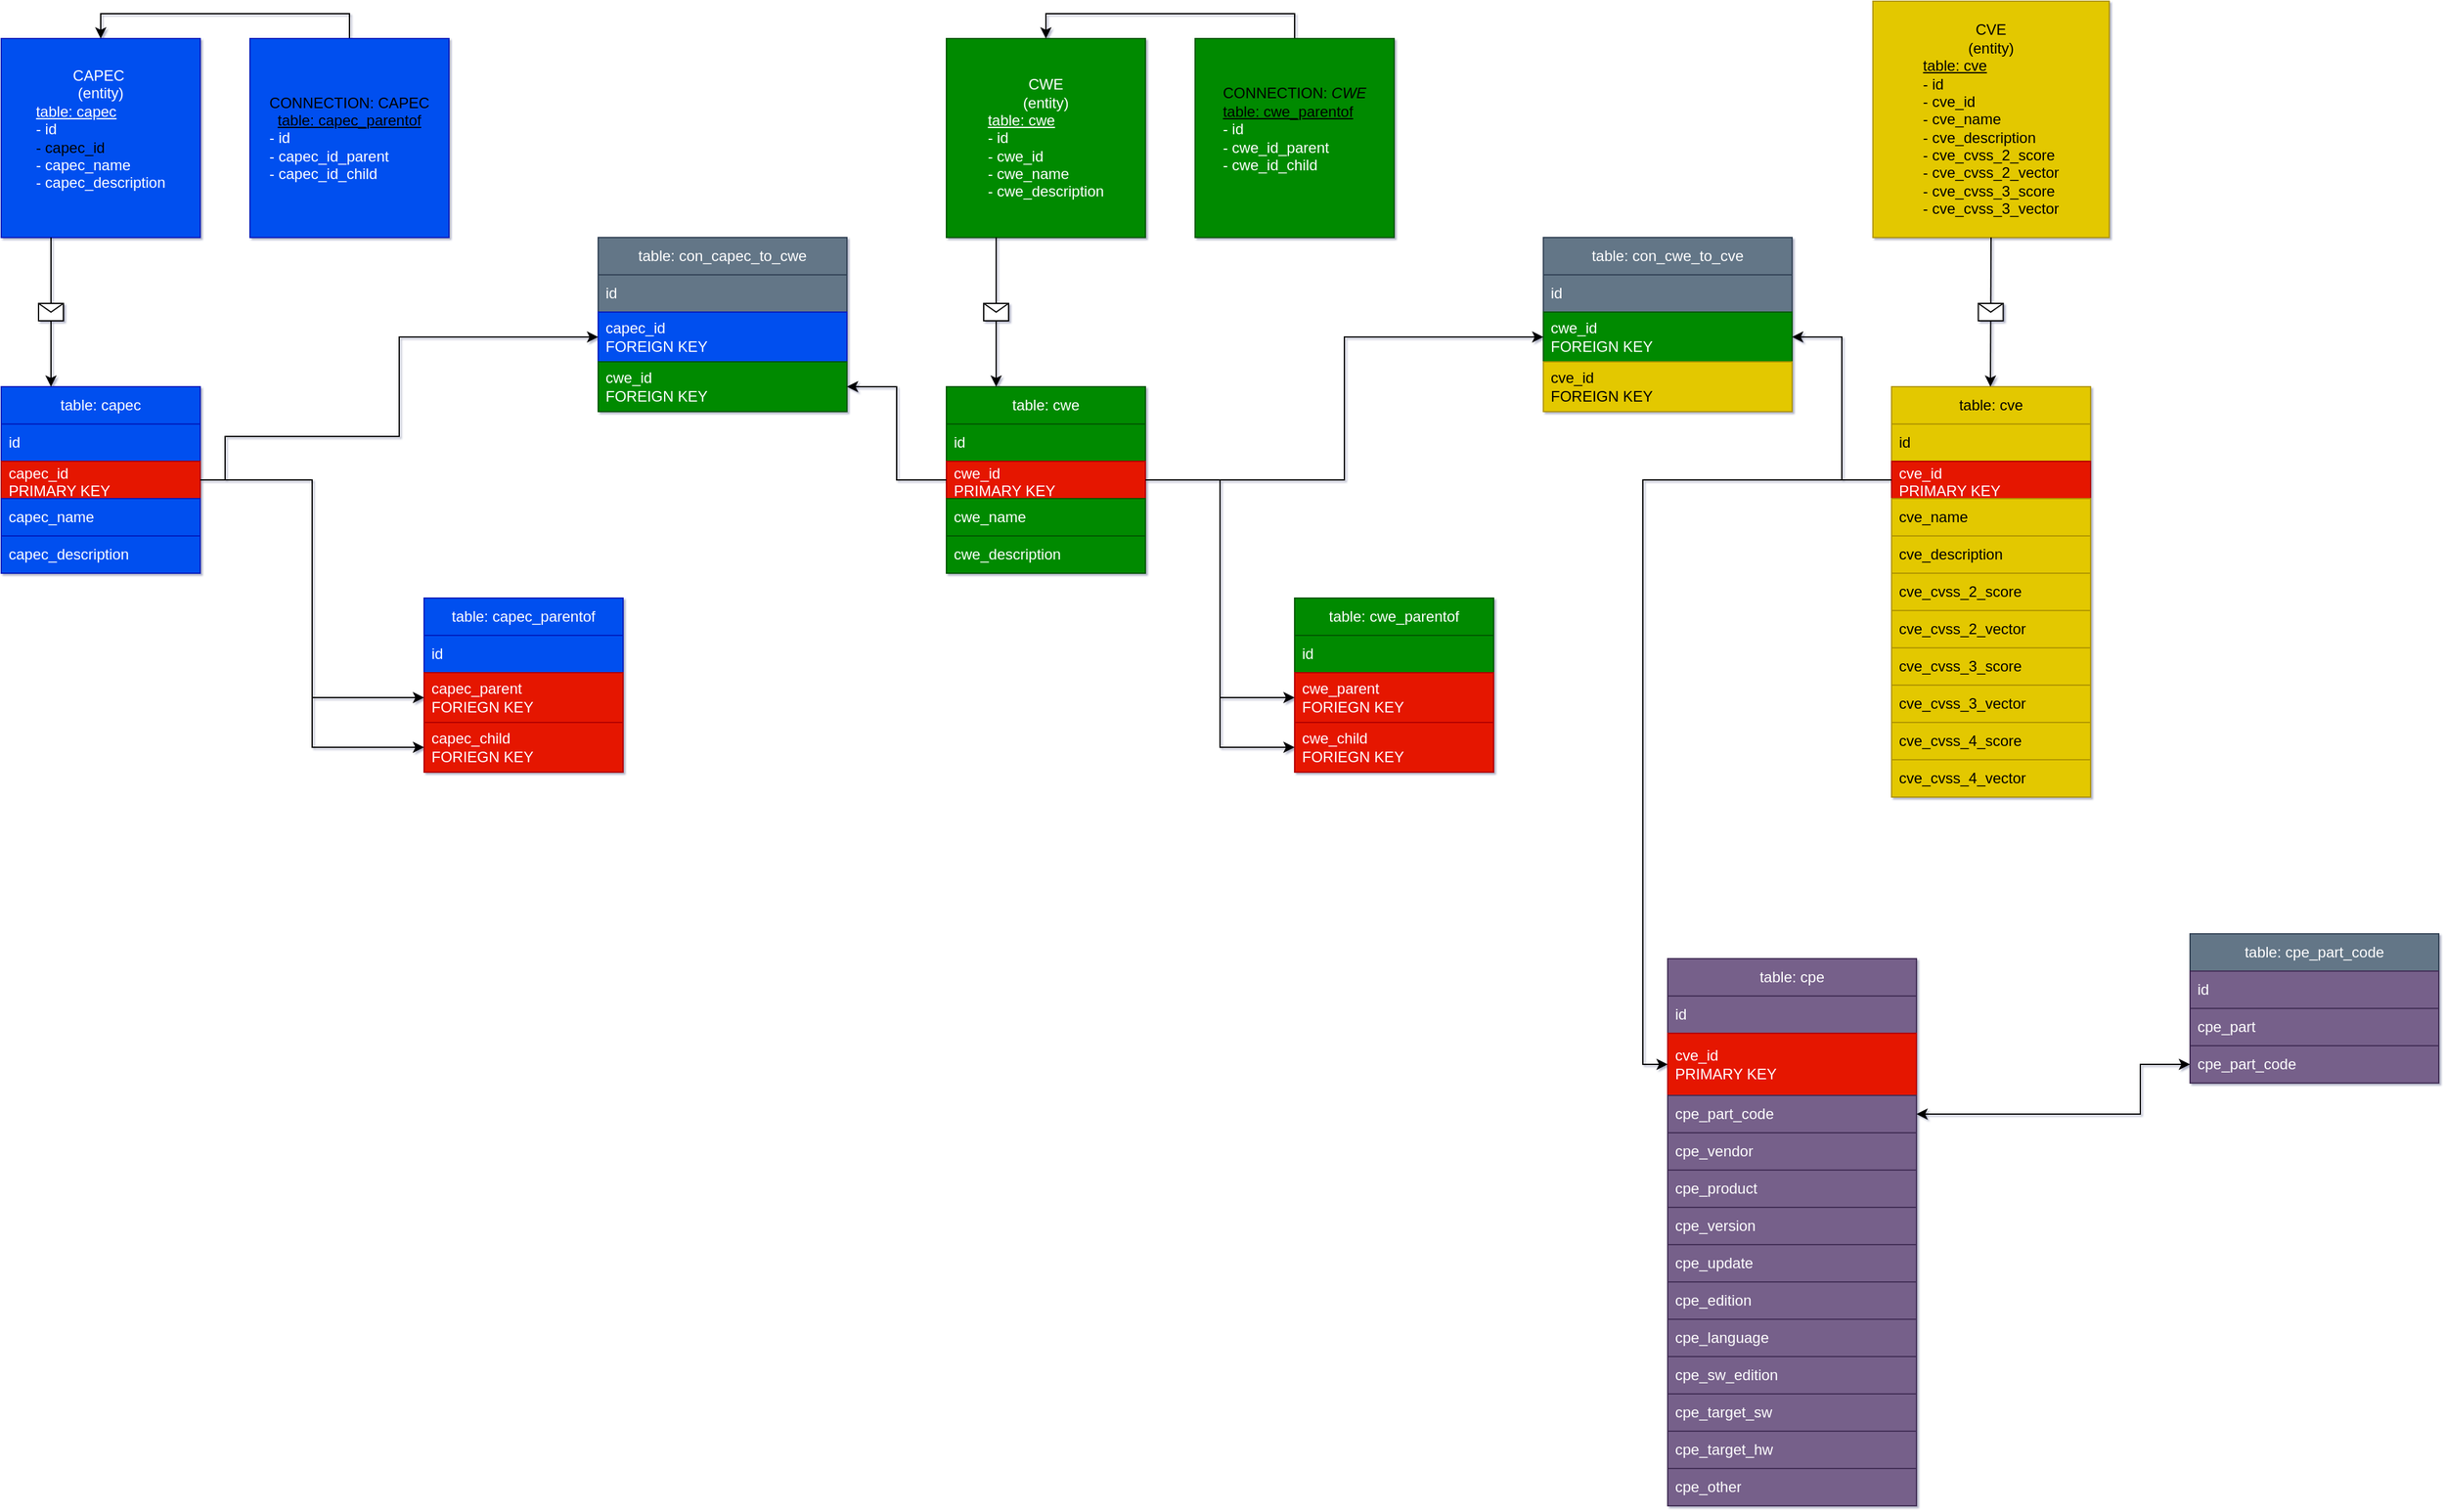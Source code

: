 <mxfile version="26.0.9">
  <diagram name="Страница — 1" id="3GG0_wb-Q7swVv9nMAI9">
    <mxGraphModel dx="3187" dy="1876" grid="1" gridSize="10" guides="1" tooltips="1" connect="1" arrows="1" fold="1" page="0" pageScale="1" pageWidth="2339" pageHeight="3300" background="none" math="0" shadow="1">
      <root>
        <mxCell id="0" />
        <mxCell id="1" parent="0" />
        <mxCell id="QydlmEgu-IzIHfSNHDAH-2" value="CAPEC&amp;nbsp;&lt;div&gt;(entity)&lt;/div&gt;&lt;div style=&quot;text-align: left;&quot;&gt;&lt;u&gt;table: capec&lt;/u&gt;&lt;/div&gt;&lt;div style=&quot;text-align: left;&quot;&gt;- id&lt;/div&gt;&lt;div style=&quot;text-align: left;&quot;&gt;&lt;span style=&quot;background-color: transparent; color: light-dark(rgb(0, 0, 0), rgb(255, 255, 255));&quot;&gt;- capec_id&lt;/span&gt;&lt;/div&gt;&lt;div style=&quot;text-align: left;&quot;&gt;- capec_name&lt;/div&gt;&lt;div style=&quot;text-align: left;&quot;&gt;- capec_description&lt;/div&gt;&lt;div style=&quot;text-align: left;&quot;&gt;&lt;br&gt;&lt;/div&gt;" style="whiteSpace=wrap;html=1;aspect=fixed;fillColor=#0050ef;strokeColor=#001DBC;fontColor=#ffffff;" parent="1" vertex="1">
          <mxGeometry x="40" y="40" width="160" height="160" as="geometry" />
        </mxCell>
        <mxCell id="QydlmEgu-IzIHfSNHDAH-4" style="edgeStyle=orthogonalEdgeStyle;rounded=0;orthogonalLoop=1;jettySize=auto;html=1;exitX=0.5;exitY=0;exitDx=0;exitDy=0;entryX=0.5;entryY=0;entryDx=0;entryDy=0;" parent="1" source="QydlmEgu-IzIHfSNHDAH-3" target="QydlmEgu-IzIHfSNHDAH-2" edge="1">
          <mxGeometry relative="1" as="geometry" />
        </mxCell>
        <mxCell id="QydlmEgu-IzIHfSNHDAH-3" value="&lt;div style=&quot;&quot;&gt;&lt;span style=&quot;background-color: transparent; color: light-dark(rgb(0, 0, 0), rgb(255, 255, 255));&quot;&gt;CONNECTION: CAPEC&lt;/span&gt;&lt;/div&gt;&lt;div style=&quot;&quot;&gt;&lt;u style=&quot;background-color: transparent; color: light-dark(rgb(0, 0, 0), rgb(255, 255, 255)); text-align: left;&quot;&gt;table: capec_parentof&lt;/u&gt;&lt;br&gt;&lt;/div&gt;&lt;div style=&quot;text-align: left;&quot;&gt;&lt;div&gt;&lt;font&gt;- id&lt;/font&gt;&lt;/div&gt;&lt;div&gt;&lt;font&gt;- capec_id_parent&lt;/font&gt;&lt;/div&gt;&lt;div&gt;&lt;font&gt;- capec_id_child&lt;/font&gt;&lt;/div&gt;&lt;/div&gt;" style="whiteSpace=wrap;html=1;aspect=fixed;fillColor=#0050ef;align=center;strokeColor=#001DBC;fontColor=#ffffff;" parent="1" vertex="1">
          <mxGeometry x="240" y="40" width="160" height="160" as="geometry" />
        </mxCell>
        <mxCell id="QydlmEgu-IzIHfSNHDAH-5" value="CWE&lt;div&gt;(entity)&lt;/div&gt;&lt;div style=&quot;text-align: left;&quot;&gt;&lt;u&gt;table: cwe&lt;/u&gt;&lt;/div&gt;&lt;div style=&quot;text-align: left;&quot;&gt;- id&lt;/div&gt;&lt;div style=&quot;text-align: left;&quot;&gt;- cwe_id&lt;/div&gt;&lt;div style=&quot;text-align: left;&quot;&gt;- cwe_name&lt;/div&gt;&lt;div style=&quot;text-align: left;&quot;&gt;- cwe_description&lt;/div&gt;" style="whiteSpace=wrap;html=1;aspect=fixed;fillColor=#008a00;align=center;fontColor=#ffffff;strokeColor=#005700;" parent="1" vertex="1">
          <mxGeometry x="800" y="40" width="160" height="160" as="geometry" />
        </mxCell>
        <mxCell id="QydlmEgu-IzIHfSNHDAH-16" value="table: capec" style="swimlane;fontStyle=0;childLayout=stackLayout;horizontal=1;startSize=30;horizontalStack=0;resizeParent=1;resizeParentMax=0;resizeLast=0;collapsible=1;marginBottom=0;whiteSpace=wrap;html=1;fillColor=#0050ef;fontColor=#ffffff;strokeColor=#001DBC;" parent="1" vertex="1">
          <mxGeometry x="40" y="320" width="160" height="150" as="geometry" />
        </mxCell>
        <mxCell id="QydlmEgu-IzIHfSNHDAH-17" value="id" style="text;strokeColor=#001DBC;fillColor=#0050ef;align=left;verticalAlign=middle;spacingLeft=4;spacingRight=4;overflow=hidden;points=[[0,0.5],[1,0.5]];portConstraint=eastwest;rotatable=0;whiteSpace=wrap;html=1;fontColor=#ffffff;" parent="QydlmEgu-IzIHfSNHDAH-16" vertex="1">
          <mxGeometry y="30" width="160" height="30" as="geometry" />
        </mxCell>
        <mxCell id="QydlmEgu-IzIHfSNHDAH-18" value="capec_id&amp;nbsp;&lt;div&gt;PRIMARY KEY&lt;/div&gt;" style="text;strokeColor=#B20000;fillColor=#e51400;align=left;verticalAlign=middle;spacingLeft=4;spacingRight=4;overflow=hidden;points=[[0,0.5],[1,0.5]];portConstraint=eastwest;rotatable=0;whiteSpace=wrap;html=1;fontColor=#ffffff;" parent="QydlmEgu-IzIHfSNHDAH-16" vertex="1">
          <mxGeometry y="60" width="160" height="30" as="geometry" />
        </mxCell>
        <mxCell id="QydlmEgu-IzIHfSNHDAH-19" value="capec_name" style="text;strokeColor=#001DBC;fillColor=#0050ef;align=left;verticalAlign=middle;spacingLeft=4;spacingRight=4;overflow=hidden;points=[[0,0.5],[1,0.5]];portConstraint=eastwest;rotatable=0;whiteSpace=wrap;html=1;fontColor=#ffffff;" parent="QydlmEgu-IzIHfSNHDAH-16" vertex="1">
          <mxGeometry y="90" width="160" height="30" as="geometry" />
        </mxCell>
        <mxCell id="QydlmEgu-IzIHfSNHDAH-20" value="capec_description" style="text;strokeColor=#001DBC;fillColor=#0050ef;align=left;verticalAlign=middle;spacingLeft=4;spacingRight=4;overflow=hidden;points=[[0,0.5],[1,0.5]];portConstraint=eastwest;rotatable=0;whiteSpace=wrap;html=1;fontColor=#ffffff;" parent="QydlmEgu-IzIHfSNHDAH-16" vertex="1">
          <mxGeometry y="120" width="160" height="30" as="geometry" />
        </mxCell>
        <mxCell id="QydlmEgu-IzIHfSNHDAH-21" value="" style="endArrow=classic;html=1;rounded=0;exitX=0.25;exitY=1;exitDx=0;exitDy=0;entryX=0.25;entryY=0;entryDx=0;entryDy=0;" parent="1" source="QydlmEgu-IzIHfSNHDAH-2" target="QydlmEgu-IzIHfSNHDAH-16" edge="1">
          <mxGeometry relative="1" as="geometry">
            <mxPoint x="50" y="260" as="sourcePoint" />
            <mxPoint x="150" y="260" as="targetPoint" />
          </mxGeometry>
        </mxCell>
        <mxCell id="QydlmEgu-IzIHfSNHDAH-22" value="" style="shape=message;html=1;outlineConnect=0;" parent="QydlmEgu-IzIHfSNHDAH-21" vertex="1">
          <mxGeometry width="20" height="14" relative="1" as="geometry">
            <mxPoint x="-10" y="-7" as="offset" />
          </mxGeometry>
        </mxCell>
        <mxCell id="QydlmEgu-IzIHfSNHDAH-23" value="table: cwe" style="swimlane;fontStyle=0;childLayout=stackLayout;horizontal=1;startSize=30;horizontalStack=0;resizeParent=1;resizeParentMax=0;resizeLast=0;collapsible=1;marginBottom=0;whiteSpace=wrap;html=1;fillColor=#008a00;fontColor=#ffffff;strokeColor=#005700;" parent="1" vertex="1">
          <mxGeometry x="800" y="320" width="160" height="150" as="geometry" />
        </mxCell>
        <mxCell id="QydlmEgu-IzIHfSNHDAH-24" value="id" style="text;strokeColor=#005700;fillColor=#008a00;align=left;verticalAlign=middle;spacingLeft=4;spacingRight=4;overflow=hidden;points=[[0,0.5],[1,0.5]];portConstraint=eastwest;rotatable=0;whiteSpace=wrap;html=1;fontColor=#ffffff;" parent="QydlmEgu-IzIHfSNHDAH-23" vertex="1">
          <mxGeometry y="30" width="160" height="30" as="geometry" />
        </mxCell>
        <mxCell id="QydlmEgu-IzIHfSNHDAH-25" value="cwe_id&amp;nbsp;&lt;div&gt;PRIMARY KEY&lt;/div&gt;" style="text;strokeColor=#B20000;fillColor=#e51400;align=left;verticalAlign=middle;spacingLeft=4;spacingRight=4;overflow=hidden;points=[[0,0.5],[1,0.5]];portConstraint=eastwest;rotatable=0;whiteSpace=wrap;html=1;fontColor=#ffffff;" parent="QydlmEgu-IzIHfSNHDAH-23" vertex="1">
          <mxGeometry y="60" width="160" height="30" as="geometry" />
        </mxCell>
        <mxCell id="QydlmEgu-IzIHfSNHDAH-26" value="cwe_name" style="text;strokeColor=#005700;fillColor=#008a00;align=left;verticalAlign=middle;spacingLeft=4;spacingRight=4;overflow=hidden;points=[[0,0.5],[1,0.5]];portConstraint=eastwest;rotatable=0;whiteSpace=wrap;html=1;fontColor=#ffffff;" parent="QydlmEgu-IzIHfSNHDAH-23" vertex="1">
          <mxGeometry y="90" width="160" height="30" as="geometry" />
        </mxCell>
        <mxCell id="QydlmEgu-IzIHfSNHDAH-27" value="cwe_description" style="text;strokeColor=#005700;fillColor=#008a00;align=left;verticalAlign=middle;spacingLeft=4;spacingRight=4;overflow=hidden;points=[[0,0.5],[1,0.5]];portConstraint=eastwest;rotatable=0;whiteSpace=wrap;html=1;fontColor=#ffffff;" parent="QydlmEgu-IzIHfSNHDAH-23" vertex="1">
          <mxGeometry y="120" width="160" height="30" as="geometry" />
        </mxCell>
        <mxCell id="QydlmEgu-IzIHfSNHDAH-28" value="" style="endArrow=classic;html=1;rounded=0;exitX=0.25;exitY=1;exitDx=0;exitDy=0;entryX=0.25;entryY=0;entryDx=0;entryDy=0;" parent="1" source="QydlmEgu-IzIHfSNHDAH-5" target="QydlmEgu-IzIHfSNHDAH-23" edge="1">
          <mxGeometry relative="1" as="geometry">
            <mxPoint x="850" y="200" as="sourcePoint" />
            <mxPoint x="850" y="320" as="targetPoint" />
          </mxGeometry>
        </mxCell>
        <mxCell id="QydlmEgu-IzIHfSNHDAH-29" value="" style="shape=message;html=1;outlineConnect=0;" parent="QydlmEgu-IzIHfSNHDAH-28" vertex="1">
          <mxGeometry width="20" height="14" relative="1" as="geometry">
            <mxPoint x="-10" y="-7" as="offset" />
          </mxGeometry>
        </mxCell>
        <mxCell id="QydlmEgu-IzIHfSNHDAH-31" style="edgeStyle=orthogonalEdgeStyle;rounded=0;orthogonalLoop=1;jettySize=auto;html=1;exitX=0.5;exitY=0;exitDx=0;exitDy=0;entryX=0.5;entryY=0;entryDx=0;entryDy=0;" parent="1" source="QydlmEgu-IzIHfSNHDAH-30" target="QydlmEgu-IzIHfSNHDAH-5" edge="1">
          <mxGeometry relative="1" as="geometry" />
        </mxCell>
        <mxCell id="QydlmEgu-IzIHfSNHDAH-30" value="&lt;div style=&quot;&quot;&gt;&lt;span style=&quot;background-color: transparent; color: light-dark(rgb(0, 0, 0), rgb(255, 255, 255));&quot;&gt;CONNECTION: &lt;i&gt;CWE&lt;/i&gt;&lt;/span&gt;&lt;/div&gt;&lt;div style=&quot;text-align: left;&quot;&gt;&lt;span style=&quot;background-color: transparent; color: light-dark(rgb(0, 0, 0), rgb(255, 255, 255));&quot;&gt;&lt;u&gt;table: cwe_parentof&lt;/u&gt;&lt;/span&gt;&lt;/div&gt;&lt;div style=&quot;text-align: left;&quot;&gt;&lt;font color=&quot;#ffffff&quot;&gt;- id&lt;/font&gt;&lt;/div&gt;&lt;div style=&quot;text-align: left;&quot;&gt;&lt;font color=&quot;#ffffff&quot;&gt;- cwe_id_parent&lt;/font&gt;&lt;/div&gt;&lt;div style=&quot;text-align: left;&quot;&gt;&lt;font color=&quot;#ffffff&quot;&gt;- cwe_id_child&lt;/font&gt;&lt;/div&gt;&lt;div style=&quot;&quot;&gt;&lt;span style=&quot;background-color: transparent; color: light-dark(rgb(0, 0, 0), rgb(255, 255, 255));&quot;&gt;&lt;u&gt;&lt;br&gt;&lt;/u&gt;&lt;/span&gt;&lt;/div&gt;" style="whiteSpace=wrap;html=1;aspect=fixed;fillColor=#008a00;align=center;strokeColor=#005700;fontColor=#ffffff;" parent="1" vertex="1">
          <mxGeometry x="1000" y="40" width="160" height="160" as="geometry" />
        </mxCell>
        <mxCell id="QydlmEgu-IzIHfSNHDAH-32" value="table: capec_parentof" style="swimlane;fontStyle=0;childLayout=stackLayout;horizontal=1;startSize=30;horizontalStack=0;resizeParent=1;resizeParentMax=0;resizeLast=0;collapsible=1;marginBottom=0;whiteSpace=wrap;html=1;fillColor=#0050ef;fontColor=#ffffff;strokeColor=#001DBC;" parent="1" vertex="1">
          <mxGeometry x="380" y="490" width="160" height="140" as="geometry" />
        </mxCell>
        <mxCell id="QydlmEgu-IzIHfSNHDAH-33" value="id" style="text;strokeColor=#001DBC;fillColor=#0050ef;align=left;verticalAlign=middle;spacingLeft=4;spacingRight=4;overflow=hidden;points=[[0,0.5],[1,0.5]];portConstraint=eastwest;rotatable=0;whiteSpace=wrap;html=1;fontColor=#ffffff;" parent="QydlmEgu-IzIHfSNHDAH-32" vertex="1">
          <mxGeometry y="30" width="160" height="30" as="geometry" />
        </mxCell>
        <mxCell id="QydlmEgu-IzIHfSNHDAH-34" value="capec_parent&lt;div&gt;FORIEGN KEY&lt;/div&gt;" style="text;strokeColor=#B20000;fillColor=#e51400;align=left;verticalAlign=middle;spacingLeft=4;spacingRight=4;overflow=hidden;points=[[0,0.5],[1,0.5]];portConstraint=eastwest;rotatable=0;whiteSpace=wrap;html=1;fontColor=#ffffff;" parent="QydlmEgu-IzIHfSNHDAH-32" vertex="1">
          <mxGeometry y="60" width="160" height="40" as="geometry" />
        </mxCell>
        <mxCell id="QydlmEgu-IzIHfSNHDAH-35" value="capec_child&lt;div&gt;FORIEGN KEY&lt;br&gt;&lt;/div&gt;" style="text;strokeColor=#B20000;fillColor=#e51400;align=left;verticalAlign=middle;spacingLeft=4;spacingRight=4;overflow=hidden;points=[[0,0.5],[1,0.5]];portConstraint=eastwest;rotatable=0;whiteSpace=wrap;html=1;fontColor=#ffffff;" parent="QydlmEgu-IzIHfSNHDAH-32" vertex="1">
          <mxGeometry y="100" width="160" height="40" as="geometry" />
        </mxCell>
        <mxCell id="QydlmEgu-IzIHfSNHDAH-36" style="edgeStyle=orthogonalEdgeStyle;rounded=0;orthogonalLoop=1;jettySize=auto;html=1;exitX=1;exitY=0.5;exitDx=0;exitDy=0;entryX=0;entryY=0.5;entryDx=0;entryDy=0;" parent="1" source="QydlmEgu-IzIHfSNHDAH-18" target="QydlmEgu-IzIHfSNHDAH-34" edge="1">
          <mxGeometry relative="1" as="geometry" />
        </mxCell>
        <mxCell id="QydlmEgu-IzIHfSNHDAH-37" style="edgeStyle=orthogonalEdgeStyle;rounded=0;orthogonalLoop=1;jettySize=auto;html=1;exitX=1;exitY=0.5;exitDx=0;exitDy=0;entryX=0;entryY=0.5;entryDx=0;entryDy=0;" parent="1" source="QydlmEgu-IzIHfSNHDAH-18" target="QydlmEgu-IzIHfSNHDAH-35" edge="1">
          <mxGeometry relative="1" as="geometry" />
        </mxCell>
        <mxCell id="QydlmEgu-IzIHfSNHDAH-38" value="table: cwe_parentof" style="swimlane;fontStyle=0;childLayout=stackLayout;horizontal=1;startSize=30;horizontalStack=0;resizeParent=1;resizeParentMax=0;resizeLast=0;collapsible=1;marginBottom=0;whiteSpace=wrap;html=1;fillColor=#008a00;fontColor=#ffffff;strokeColor=#005700;" parent="1" vertex="1">
          <mxGeometry x="1080" y="490" width="160" height="140" as="geometry" />
        </mxCell>
        <mxCell id="QydlmEgu-IzIHfSNHDAH-39" value="id" style="text;strokeColor=#005700;fillColor=#008a00;align=left;verticalAlign=middle;spacingLeft=4;spacingRight=4;overflow=hidden;points=[[0,0.5],[1,0.5]];portConstraint=eastwest;rotatable=0;whiteSpace=wrap;html=1;fontColor=#ffffff;" parent="QydlmEgu-IzIHfSNHDAH-38" vertex="1">
          <mxGeometry y="30" width="160" height="30" as="geometry" />
        </mxCell>
        <mxCell id="QydlmEgu-IzIHfSNHDAH-40" value="cwe_parent&lt;div&gt;FORIEGN KEY&lt;/div&gt;" style="text;strokeColor=#B20000;fillColor=#e51400;align=left;verticalAlign=middle;spacingLeft=4;spacingRight=4;overflow=hidden;points=[[0,0.5],[1,0.5]];portConstraint=eastwest;rotatable=0;whiteSpace=wrap;html=1;fontColor=#ffffff;" parent="QydlmEgu-IzIHfSNHDAH-38" vertex="1">
          <mxGeometry y="60" width="160" height="40" as="geometry" />
        </mxCell>
        <mxCell id="QydlmEgu-IzIHfSNHDAH-41" value="cwe_child&lt;div&gt;FORIEGN KEY&lt;br&gt;&lt;/div&gt;" style="text;strokeColor=#B20000;fillColor=#e51400;align=left;verticalAlign=middle;spacingLeft=4;spacingRight=4;overflow=hidden;points=[[0,0.5],[1,0.5]];portConstraint=eastwest;rotatable=0;whiteSpace=wrap;html=1;fontColor=#ffffff;" parent="QydlmEgu-IzIHfSNHDAH-38" vertex="1">
          <mxGeometry y="100" width="160" height="40" as="geometry" />
        </mxCell>
        <mxCell id="QydlmEgu-IzIHfSNHDAH-42" style="edgeStyle=orthogonalEdgeStyle;rounded=0;orthogonalLoop=1;jettySize=auto;html=1;exitX=1;exitY=0.5;exitDx=0;exitDy=0;entryX=0;entryY=0.5;entryDx=0;entryDy=0;" parent="1" source="QydlmEgu-IzIHfSNHDAH-25" target="QydlmEgu-IzIHfSNHDAH-40" edge="1">
          <mxGeometry relative="1" as="geometry" />
        </mxCell>
        <mxCell id="QydlmEgu-IzIHfSNHDAH-43" style="edgeStyle=orthogonalEdgeStyle;rounded=0;orthogonalLoop=1;jettySize=auto;html=1;exitX=1;exitY=0.5;exitDx=0;exitDy=0;entryX=0;entryY=0.5;entryDx=0;entryDy=0;" parent="1" source="QydlmEgu-IzIHfSNHDAH-25" target="QydlmEgu-IzIHfSNHDAH-41" edge="1">
          <mxGeometry relative="1" as="geometry" />
        </mxCell>
        <mxCell id="QydlmEgu-IzIHfSNHDAH-44" value="table: con_capec_to_cwe" style="swimlane;fontStyle=0;childLayout=stackLayout;horizontal=1;startSize=30;horizontalStack=0;resizeParent=1;resizeParentMax=0;resizeLast=0;collapsible=1;marginBottom=0;whiteSpace=wrap;html=1;fillColor=#647687;fontColor=#ffffff;strokeColor=#314354;" parent="1" vertex="1">
          <mxGeometry x="520" y="200" width="200" height="140" as="geometry" />
        </mxCell>
        <mxCell id="QydlmEgu-IzIHfSNHDAH-45" value="id" style="text;strokeColor=#314354;fillColor=#647687;align=left;verticalAlign=middle;spacingLeft=4;spacingRight=4;overflow=hidden;points=[[0,0.5],[1,0.5]];portConstraint=eastwest;rotatable=0;whiteSpace=wrap;html=1;fontColor=#ffffff;" parent="QydlmEgu-IzIHfSNHDAH-44" vertex="1">
          <mxGeometry y="30" width="200" height="30" as="geometry" />
        </mxCell>
        <mxCell id="QydlmEgu-IzIHfSNHDAH-46" value="capec_id&lt;div&gt;FOREIGN KEY&lt;/div&gt;" style="text;strokeColor=#001DBC;fillColor=#0050ef;align=left;verticalAlign=middle;spacingLeft=4;spacingRight=4;overflow=hidden;points=[[0,0.5],[1,0.5]];portConstraint=eastwest;rotatable=0;whiteSpace=wrap;html=1;fontColor=#ffffff;" parent="QydlmEgu-IzIHfSNHDAH-44" vertex="1">
          <mxGeometry y="60" width="200" height="40" as="geometry" />
        </mxCell>
        <mxCell id="QydlmEgu-IzIHfSNHDAH-47" value="cwe_id&lt;div&gt;FOREIGN KEY&lt;br&gt;&lt;/div&gt;" style="text;strokeColor=#005700;fillColor=#008a00;align=left;verticalAlign=middle;spacingLeft=4;spacingRight=4;overflow=hidden;points=[[0,0.5],[1,0.5]];portConstraint=eastwest;rotatable=0;whiteSpace=wrap;html=1;fontColor=#ffffff;" parent="QydlmEgu-IzIHfSNHDAH-44" vertex="1">
          <mxGeometry y="100" width="200" height="40" as="geometry" />
        </mxCell>
        <mxCell id="QydlmEgu-IzIHfSNHDAH-48" style="edgeStyle=orthogonalEdgeStyle;rounded=0;orthogonalLoop=1;jettySize=auto;html=1;exitX=1;exitY=0.5;exitDx=0;exitDy=0;entryX=0;entryY=0.5;entryDx=0;entryDy=0;" parent="1" source="QydlmEgu-IzIHfSNHDAH-18" target="QydlmEgu-IzIHfSNHDAH-46" edge="1">
          <mxGeometry relative="1" as="geometry">
            <Array as="points">
              <mxPoint x="220" y="395" />
              <mxPoint x="220" y="360" />
              <mxPoint x="360" y="360" />
              <mxPoint x="360" y="280" />
            </Array>
          </mxGeometry>
        </mxCell>
        <mxCell id="QydlmEgu-IzIHfSNHDAH-49" style="edgeStyle=orthogonalEdgeStyle;rounded=0;orthogonalLoop=1;jettySize=auto;html=1;entryX=1;entryY=0.5;entryDx=0;entryDy=0;" parent="1" source="QydlmEgu-IzIHfSNHDAH-25" target="QydlmEgu-IzIHfSNHDAH-47" edge="1">
          <mxGeometry relative="1" as="geometry" />
        </mxCell>
        <mxCell id="d5m0M3SxcxpeFtkIZJ3E-1" value="CVE&lt;div&gt;(entity)&lt;/div&gt;&lt;div style=&quot;text-align: left;&quot;&gt;&lt;u&gt;table: cve&lt;/u&gt;&lt;/div&gt;&lt;div style=&quot;text-align: left;&quot;&gt;- id&lt;/div&gt;&lt;div style=&quot;text-align: left;&quot;&gt;- cve_id&lt;/div&gt;&lt;div style=&quot;text-align: left;&quot;&gt;- cve_name&lt;/div&gt;&lt;div style=&quot;text-align: left;&quot;&gt;- cve_description&lt;/div&gt;&lt;div style=&quot;text-align: left;&quot;&gt;- cve_cvss_2_score&lt;/div&gt;&lt;div style=&quot;text-align: left;&quot;&gt;- cve_cvss_2_vector&lt;br&gt;&lt;/div&gt;&lt;div style=&quot;text-align: left;&quot;&gt;- cve_cvss_3_score&lt;br&gt;&lt;/div&gt;&lt;div style=&quot;text-align: left;&quot;&gt;- cve_cvss_3_vector&lt;br&gt;&lt;/div&gt;" style="whiteSpace=wrap;html=1;aspect=fixed;fillColor=#e3c800;align=center;fontColor=#000000;strokeColor=#B09500;" vertex="1" parent="1">
          <mxGeometry x="1545" y="10" width="190" height="190" as="geometry" />
        </mxCell>
        <mxCell id="d5m0M3SxcxpeFtkIZJ3E-42" style="edgeStyle=orthogonalEdgeStyle;rounded=0;orthogonalLoop=1;jettySize=auto;html=1;exitX=0;exitY=0.5;exitDx=0;exitDy=0;entryX=0;entryY=0.5;entryDx=0;entryDy=0;" edge="1" parent="1" source="d5m0M3SxcxpeFtkIZJ3E-9" target="d5m0M3SxcxpeFtkIZJ3E-32">
          <mxGeometry relative="1" as="geometry" />
        </mxCell>
        <mxCell id="d5m0M3SxcxpeFtkIZJ3E-7" value="table: cve" style="swimlane;fontStyle=0;childLayout=stackLayout;horizontal=1;startSize=30;horizontalStack=0;resizeParent=1;resizeParentMax=0;resizeLast=0;collapsible=1;marginBottom=0;whiteSpace=wrap;html=1;fillColor=#e3c800;fontColor=#000000;strokeColor=#B09500;" vertex="1" parent="1">
          <mxGeometry x="1560" y="320" width="160" height="330" as="geometry" />
        </mxCell>
        <mxCell id="d5m0M3SxcxpeFtkIZJ3E-8" value="id" style="text;strokeColor=#B09500;fillColor=#e3c800;align=left;verticalAlign=middle;spacingLeft=4;spacingRight=4;overflow=hidden;points=[[0,0.5],[1,0.5]];portConstraint=eastwest;rotatable=0;whiteSpace=wrap;html=1;fontColor=#000000;" vertex="1" parent="d5m0M3SxcxpeFtkIZJ3E-7">
          <mxGeometry y="30" width="160" height="30" as="geometry" />
        </mxCell>
        <mxCell id="d5m0M3SxcxpeFtkIZJ3E-9" value="cve_id&amp;nbsp;&lt;div&gt;PRIMARY KEY&lt;/div&gt;" style="text;strokeColor=#B20000;fillColor=#e51400;align=left;verticalAlign=middle;spacingLeft=4;spacingRight=4;overflow=hidden;points=[[0,0.5],[1,0.5]];portConstraint=eastwest;rotatable=0;whiteSpace=wrap;html=1;fontColor=#ffffff;" vertex="1" parent="d5m0M3SxcxpeFtkIZJ3E-7">
          <mxGeometry y="60" width="160" height="30" as="geometry" />
        </mxCell>
        <mxCell id="d5m0M3SxcxpeFtkIZJ3E-10" value="cve_name" style="text;strokeColor=#B09500;fillColor=#e3c800;align=left;verticalAlign=middle;spacingLeft=4;spacingRight=4;overflow=hidden;points=[[0,0.5],[1,0.5]];portConstraint=eastwest;rotatable=0;whiteSpace=wrap;html=1;fontColor=#000000;" vertex="1" parent="d5m0M3SxcxpeFtkIZJ3E-7">
          <mxGeometry y="90" width="160" height="30" as="geometry" />
        </mxCell>
        <mxCell id="d5m0M3SxcxpeFtkIZJ3E-11" value="cve_description" style="text;strokeColor=#B09500;fillColor=#e3c800;align=left;verticalAlign=middle;spacingLeft=4;spacingRight=4;overflow=hidden;points=[[0,0.5],[1,0.5]];portConstraint=eastwest;rotatable=0;whiteSpace=wrap;html=1;fontColor=#000000;" vertex="1" parent="d5m0M3SxcxpeFtkIZJ3E-7">
          <mxGeometry y="120" width="160" height="30" as="geometry" />
        </mxCell>
        <mxCell id="d5m0M3SxcxpeFtkIZJ3E-18" value="cve_cvss_2_score" style="text;strokeColor=#B09500;fillColor=#e3c800;align=left;verticalAlign=middle;spacingLeft=4;spacingRight=4;overflow=hidden;points=[[0,0.5],[1,0.5]];portConstraint=eastwest;rotatable=0;whiteSpace=wrap;html=1;fontColor=#000000;" vertex="1" parent="d5m0M3SxcxpeFtkIZJ3E-7">
          <mxGeometry y="150" width="160" height="30" as="geometry" />
        </mxCell>
        <mxCell id="d5m0M3SxcxpeFtkIZJ3E-17" value="cve_cvss_2_vector" style="text;strokeColor=#B09500;fillColor=#e3c800;align=left;verticalAlign=middle;spacingLeft=4;spacingRight=4;overflow=hidden;points=[[0,0.5],[1,0.5]];portConstraint=eastwest;rotatable=0;whiteSpace=wrap;html=1;fontColor=#000000;" vertex="1" parent="d5m0M3SxcxpeFtkIZJ3E-7">
          <mxGeometry y="180" width="160" height="30" as="geometry" />
        </mxCell>
        <mxCell id="d5m0M3SxcxpeFtkIZJ3E-19" value="cve_cvss_3_score" style="text;strokeColor=#B09500;fillColor=#e3c800;align=left;verticalAlign=middle;spacingLeft=4;spacingRight=4;overflow=hidden;points=[[0,0.5],[1,0.5]];portConstraint=eastwest;rotatable=0;whiteSpace=wrap;html=1;fontColor=#000000;" vertex="1" parent="d5m0M3SxcxpeFtkIZJ3E-7">
          <mxGeometry y="210" width="160" height="30" as="geometry" />
        </mxCell>
        <mxCell id="d5m0M3SxcxpeFtkIZJ3E-20" value="cve_cvss_3_vector" style="text;strokeColor=#B09500;fillColor=#e3c800;align=left;verticalAlign=middle;spacingLeft=4;spacingRight=4;overflow=hidden;points=[[0,0.5],[1,0.5]];portConstraint=eastwest;rotatable=0;whiteSpace=wrap;html=1;fontColor=#000000;" vertex="1" parent="d5m0M3SxcxpeFtkIZJ3E-7">
          <mxGeometry y="240" width="160" height="30" as="geometry" />
        </mxCell>
        <mxCell id="d5m0M3SxcxpeFtkIZJ3E-22" value="cve_cvss_4_score" style="text;strokeColor=#B09500;fillColor=#e3c800;align=left;verticalAlign=middle;spacingLeft=4;spacingRight=4;overflow=hidden;points=[[0,0.5],[1,0.5]];portConstraint=eastwest;rotatable=0;whiteSpace=wrap;html=1;fontColor=#000000;" vertex="1" parent="d5m0M3SxcxpeFtkIZJ3E-7">
          <mxGeometry y="270" width="160" height="30" as="geometry" />
        </mxCell>
        <mxCell id="d5m0M3SxcxpeFtkIZJ3E-23" value="cve_cvss_4_vector" style="text;strokeColor=#B09500;fillColor=#e3c800;align=left;verticalAlign=middle;spacingLeft=4;spacingRight=4;overflow=hidden;points=[[0,0.5],[1,0.5]];portConstraint=eastwest;rotatable=0;whiteSpace=wrap;html=1;fontColor=#000000;" vertex="1" parent="d5m0M3SxcxpeFtkIZJ3E-7">
          <mxGeometry y="300" width="160" height="30" as="geometry" />
        </mxCell>
        <mxCell id="d5m0M3SxcxpeFtkIZJ3E-15" value="" style="endArrow=classic;html=1;rounded=0;exitX=0.5;exitY=1;exitDx=0;exitDy=0;entryX=0.25;entryY=0;entryDx=0;entryDy=0;" edge="1" parent="1" source="d5m0M3SxcxpeFtkIZJ3E-1">
          <mxGeometry relative="1" as="geometry">
            <mxPoint x="1639.5" y="200" as="sourcePoint" />
            <mxPoint x="1639.5" y="320" as="targetPoint" />
          </mxGeometry>
        </mxCell>
        <mxCell id="d5m0M3SxcxpeFtkIZJ3E-16" value="" style="shape=message;html=1;outlineConnect=0;" vertex="1" parent="d5m0M3SxcxpeFtkIZJ3E-15">
          <mxGeometry width="20" height="14" relative="1" as="geometry">
            <mxPoint x="-10" y="-7" as="offset" />
          </mxGeometry>
        </mxCell>
        <mxCell id="d5m0M3SxcxpeFtkIZJ3E-24" value="table: con_cwe_to_cve" style="swimlane;fontStyle=0;childLayout=stackLayout;horizontal=1;startSize=30;horizontalStack=0;resizeParent=1;resizeParentMax=0;resizeLast=0;collapsible=1;marginBottom=0;whiteSpace=wrap;html=1;fillColor=#647687;fontColor=#ffffff;strokeColor=#314354;" vertex="1" parent="1">
          <mxGeometry x="1280" y="200" width="200" height="140" as="geometry" />
        </mxCell>
        <mxCell id="d5m0M3SxcxpeFtkIZJ3E-25" value="id" style="text;strokeColor=#314354;fillColor=#647687;align=left;verticalAlign=middle;spacingLeft=4;spacingRight=4;overflow=hidden;points=[[0,0.5],[1,0.5]];portConstraint=eastwest;rotatable=0;whiteSpace=wrap;html=1;fontColor=#ffffff;" vertex="1" parent="d5m0M3SxcxpeFtkIZJ3E-24">
          <mxGeometry y="30" width="200" height="30" as="geometry" />
        </mxCell>
        <mxCell id="d5m0M3SxcxpeFtkIZJ3E-26" value="cwe_id&lt;div&gt;FOREIGN KEY&lt;/div&gt;" style="text;strokeColor=#005700;fillColor=#008a00;align=left;verticalAlign=middle;spacingLeft=4;spacingRight=4;overflow=hidden;points=[[0,0.5],[1,0.5]];portConstraint=eastwest;rotatable=0;whiteSpace=wrap;html=1;fontColor=#ffffff;" vertex="1" parent="d5m0M3SxcxpeFtkIZJ3E-24">
          <mxGeometry y="60" width="200" height="40" as="geometry" />
        </mxCell>
        <mxCell id="d5m0M3SxcxpeFtkIZJ3E-27" value="cve_id&lt;div&gt;FOREIGN KEY&lt;br&gt;&lt;/div&gt;" style="text;strokeColor=#B09500;fillColor=#e3c800;align=left;verticalAlign=middle;spacingLeft=4;spacingRight=4;overflow=hidden;points=[[0,0.5],[1,0.5]];portConstraint=eastwest;rotatable=0;whiteSpace=wrap;html=1;fontColor=#000000;" vertex="1" parent="d5m0M3SxcxpeFtkIZJ3E-24">
          <mxGeometry y="100" width="200" height="40" as="geometry" />
        </mxCell>
        <mxCell id="d5m0M3SxcxpeFtkIZJ3E-28" style="edgeStyle=orthogonalEdgeStyle;rounded=0;orthogonalLoop=1;jettySize=auto;html=1;exitX=0;exitY=0.5;exitDx=0;exitDy=0;entryX=1;entryY=0.5;entryDx=0;entryDy=0;" edge="1" parent="1" source="d5m0M3SxcxpeFtkIZJ3E-9" target="d5m0M3SxcxpeFtkIZJ3E-26">
          <mxGeometry relative="1" as="geometry" />
        </mxCell>
        <mxCell id="d5m0M3SxcxpeFtkIZJ3E-29" style="edgeStyle=orthogonalEdgeStyle;rounded=0;orthogonalLoop=1;jettySize=auto;html=1;exitX=1;exitY=0.5;exitDx=0;exitDy=0;entryX=0;entryY=0.5;entryDx=0;entryDy=0;" edge="1" parent="1" source="QydlmEgu-IzIHfSNHDAH-25" target="d5m0M3SxcxpeFtkIZJ3E-26">
          <mxGeometry relative="1" as="geometry" />
        </mxCell>
        <mxCell id="d5m0M3SxcxpeFtkIZJ3E-30" value="table: cpe" style="swimlane;fontStyle=0;childLayout=stackLayout;horizontal=1;startSize=30;horizontalStack=0;resizeParent=1;resizeParentMax=0;resizeLast=0;collapsible=1;marginBottom=0;whiteSpace=wrap;html=1;fillColor=#76608a;fontColor=#ffffff;strokeColor=#432D57;" vertex="1" parent="1">
          <mxGeometry x="1380" y="780" width="200" height="440" as="geometry" />
        </mxCell>
        <mxCell id="d5m0M3SxcxpeFtkIZJ3E-31" value="id" style="text;strokeColor=#432D57;fillColor=#76608a;align=left;verticalAlign=middle;spacingLeft=4;spacingRight=4;overflow=hidden;points=[[0,0.5],[1,0.5]];portConstraint=eastwest;rotatable=0;whiteSpace=wrap;html=1;fontColor=#ffffff;" vertex="1" parent="d5m0M3SxcxpeFtkIZJ3E-30">
          <mxGeometry y="30" width="200" height="30" as="geometry" />
        </mxCell>
        <mxCell id="d5m0M3SxcxpeFtkIZJ3E-32" value="cve_id&amp;nbsp;&lt;div&gt;PRIMARY KEY&lt;/div&gt;" style="text;strokeColor=#B20000;fillColor=#e51400;align=left;verticalAlign=middle;spacingLeft=4;spacingRight=4;overflow=hidden;points=[[0,0.5],[1,0.5]];portConstraint=eastwest;rotatable=0;whiteSpace=wrap;html=1;fontColor=#ffffff;" vertex="1" parent="d5m0M3SxcxpeFtkIZJ3E-30">
          <mxGeometry y="60" width="200" height="50" as="geometry" />
        </mxCell>
        <mxCell id="d5m0M3SxcxpeFtkIZJ3E-33" value="cpe_part_code" style="text;strokeColor=#432D57;fillColor=light-dark(#76608A,#009999);align=left;verticalAlign=middle;spacingLeft=4;spacingRight=4;overflow=hidden;points=[[0,0.5],[1,0.5]];portConstraint=eastwest;rotatable=0;whiteSpace=wrap;html=1;fontColor=#ffffff;gradientColor=none;" vertex="1" parent="d5m0M3SxcxpeFtkIZJ3E-30">
          <mxGeometry y="110" width="200" height="30" as="geometry" />
        </mxCell>
        <mxCell id="d5m0M3SxcxpeFtkIZJ3E-34" value="cpe_vendor" style="text;strokeColor=#432D57;fillColor=#76608a;align=left;verticalAlign=middle;spacingLeft=4;spacingRight=4;overflow=hidden;points=[[0,0.5],[1,0.5]];portConstraint=eastwest;rotatable=0;whiteSpace=wrap;html=1;fontColor=#ffffff;" vertex="1" parent="d5m0M3SxcxpeFtkIZJ3E-30">
          <mxGeometry y="140" width="200" height="30" as="geometry" />
        </mxCell>
        <mxCell id="d5m0M3SxcxpeFtkIZJ3E-35" value="cpe_product" style="text;strokeColor=#432D57;fillColor=#76608a;align=left;verticalAlign=middle;spacingLeft=4;spacingRight=4;overflow=hidden;points=[[0,0.5],[1,0.5]];portConstraint=eastwest;rotatable=0;whiteSpace=wrap;html=1;fontColor=#ffffff;" vertex="1" parent="d5m0M3SxcxpeFtkIZJ3E-30">
          <mxGeometry y="170" width="200" height="30" as="geometry" />
        </mxCell>
        <mxCell id="d5m0M3SxcxpeFtkIZJ3E-36" value="cpe_version" style="text;strokeColor=#432D57;fillColor=#76608a;align=left;verticalAlign=middle;spacingLeft=4;spacingRight=4;overflow=hidden;points=[[0,0.5],[1,0.5]];portConstraint=eastwest;rotatable=0;whiteSpace=wrap;html=1;fontColor=#ffffff;" vertex="1" parent="d5m0M3SxcxpeFtkIZJ3E-30">
          <mxGeometry y="200" width="200" height="30" as="geometry" />
        </mxCell>
        <mxCell id="d5m0M3SxcxpeFtkIZJ3E-43" value="cpe_update" style="text;strokeColor=#432D57;fillColor=#76608a;align=left;verticalAlign=middle;spacingLeft=4;spacingRight=4;overflow=hidden;points=[[0,0.5],[1,0.5]];portConstraint=eastwest;rotatable=0;whiteSpace=wrap;html=1;fontColor=#ffffff;" vertex="1" parent="d5m0M3SxcxpeFtkIZJ3E-30">
          <mxGeometry y="230" width="200" height="30" as="geometry" />
        </mxCell>
        <mxCell id="d5m0M3SxcxpeFtkIZJ3E-44" value="cpe_edition" style="text;strokeColor=#432D57;fillColor=#76608a;align=left;verticalAlign=middle;spacingLeft=4;spacingRight=4;overflow=hidden;points=[[0,0.5],[1,0.5]];portConstraint=eastwest;rotatable=0;whiteSpace=wrap;html=1;fontColor=#ffffff;" vertex="1" parent="d5m0M3SxcxpeFtkIZJ3E-30">
          <mxGeometry y="260" width="200" height="30" as="geometry" />
        </mxCell>
        <mxCell id="d5m0M3SxcxpeFtkIZJ3E-45" value="cpe_language" style="text;strokeColor=#432D57;fillColor=#76608a;align=left;verticalAlign=middle;spacingLeft=4;spacingRight=4;overflow=hidden;points=[[0,0.5],[1,0.5]];portConstraint=eastwest;rotatable=0;whiteSpace=wrap;html=1;fontColor=#ffffff;" vertex="1" parent="d5m0M3SxcxpeFtkIZJ3E-30">
          <mxGeometry y="290" width="200" height="30" as="geometry" />
        </mxCell>
        <mxCell id="d5m0M3SxcxpeFtkIZJ3E-46" value="cpe_sw_edition" style="text;strokeColor=#432D57;fillColor=#76608a;align=left;verticalAlign=middle;spacingLeft=4;spacingRight=4;overflow=hidden;points=[[0,0.5],[1,0.5]];portConstraint=eastwest;rotatable=0;whiteSpace=wrap;html=1;fontColor=#ffffff;" vertex="1" parent="d5m0M3SxcxpeFtkIZJ3E-30">
          <mxGeometry y="320" width="200" height="30" as="geometry" />
        </mxCell>
        <mxCell id="d5m0M3SxcxpeFtkIZJ3E-47" value="cpe_target_sw" style="text;strokeColor=#432D57;fillColor=#76608a;align=left;verticalAlign=middle;spacingLeft=4;spacingRight=4;overflow=hidden;points=[[0,0.5],[1,0.5]];portConstraint=eastwest;rotatable=0;whiteSpace=wrap;html=1;fontColor=#ffffff;" vertex="1" parent="d5m0M3SxcxpeFtkIZJ3E-30">
          <mxGeometry y="350" width="200" height="30" as="geometry" />
        </mxCell>
        <mxCell id="d5m0M3SxcxpeFtkIZJ3E-48" value="cpe_target_hw" style="text;strokeColor=#432D57;fillColor=#76608a;align=left;verticalAlign=middle;spacingLeft=4;spacingRight=4;overflow=hidden;points=[[0,0.5],[1,0.5]];portConstraint=eastwest;rotatable=0;whiteSpace=wrap;html=1;fontColor=#ffffff;" vertex="1" parent="d5m0M3SxcxpeFtkIZJ3E-30">
          <mxGeometry y="380" width="200" height="30" as="geometry" />
        </mxCell>
        <mxCell id="d5m0M3SxcxpeFtkIZJ3E-49" value="cpe_other" style="text;strokeColor=#432D57;fillColor=#76608a;align=left;verticalAlign=middle;spacingLeft=4;spacingRight=4;overflow=hidden;points=[[0,0.5],[1,0.5]];portConstraint=eastwest;rotatable=0;whiteSpace=wrap;html=1;fontColor=#ffffff;" vertex="1" parent="d5m0M3SxcxpeFtkIZJ3E-30">
          <mxGeometry y="410" width="200" height="30" as="geometry" />
        </mxCell>
        <mxCell id="d5m0M3SxcxpeFtkIZJ3E-50" value="table: cpe_part_code" style="swimlane;fontStyle=0;childLayout=stackLayout;horizontal=1;startSize=30;horizontalStack=0;resizeParent=1;resizeParentMax=0;resizeLast=0;collapsible=1;marginBottom=0;whiteSpace=wrap;html=1;fillColor=#647687;fontColor=#ffffff;strokeColor=#314354;" vertex="1" parent="1">
          <mxGeometry x="1800" y="760" width="200" height="120" as="geometry" />
        </mxCell>
        <mxCell id="d5m0M3SxcxpeFtkIZJ3E-51" value="id" style="text;strokeColor=#432D57;fillColor=#76608a;align=left;verticalAlign=middle;spacingLeft=4;spacingRight=4;overflow=hidden;points=[[0,0.5],[1,0.5]];portConstraint=eastwest;rotatable=0;whiteSpace=wrap;html=1;fontColor=#ffffff;" vertex="1" parent="d5m0M3SxcxpeFtkIZJ3E-50">
          <mxGeometry y="30" width="200" height="30" as="geometry" />
        </mxCell>
        <mxCell id="d5m0M3SxcxpeFtkIZJ3E-53" value="cpe_part" style="text;strokeColor=#432D57;fillColor=#76608a;align=left;verticalAlign=middle;spacingLeft=4;spacingRight=4;overflow=hidden;points=[[0,0.5],[1,0.5]];portConstraint=eastwest;rotatable=0;whiteSpace=wrap;html=1;fontColor=#ffffff;" vertex="1" parent="d5m0M3SxcxpeFtkIZJ3E-50">
          <mxGeometry y="60" width="200" height="30" as="geometry" />
        </mxCell>
        <mxCell id="d5m0M3SxcxpeFtkIZJ3E-54" value="cpe_part_code" style="text;strokeColor=#432D57;fillColor=light-dark(#76608A,#009999);align=left;verticalAlign=middle;spacingLeft=4;spacingRight=4;overflow=hidden;points=[[0,0.5],[1,0.5]];portConstraint=eastwest;rotatable=0;whiteSpace=wrap;html=1;fontColor=#ffffff;" vertex="1" parent="d5m0M3SxcxpeFtkIZJ3E-50">
          <mxGeometry y="90" width="200" height="30" as="geometry" />
        </mxCell>
        <mxCell id="d5m0M3SxcxpeFtkIZJ3E-65" value="" style="endArrow=classic;startArrow=classic;html=1;rounded=0;entryX=0;entryY=0.5;entryDx=0;entryDy=0;exitX=1;exitY=0.5;exitDx=0;exitDy=0;" edge="1" parent="1" source="d5m0M3SxcxpeFtkIZJ3E-33" target="d5m0M3SxcxpeFtkIZJ3E-54">
          <mxGeometry width="50" height="50" relative="1" as="geometry">
            <mxPoint x="1770" y="760" as="sourcePoint" />
            <mxPoint x="1820" y="710" as="targetPoint" />
            <Array as="points">
              <mxPoint x="1760" y="905" />
              <mxPoint x="1760" y="865" />
            </Array>
          </mxGeometry>
        </mxCell>
      </root>
    </mxGraphModel>
  </diagram>
</mxfile>
